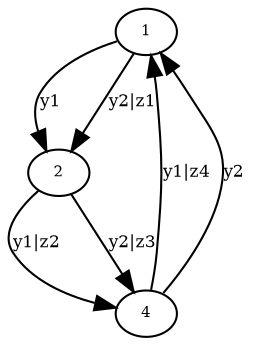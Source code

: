 digraph S2 {
"H2v1" [label="1",fontsize=7,width=.01,height=.01];
"H2v1" -> "H2v2" [label="y1",fontsize=8];
"H2v1" -> "H2v2" [label="y2|z1",fontsize=8];
"H2v2" [label="2",fontsize=7,width=.01,height=.01];
"H2v2" -> "H2v4" [label="y1|z2",fontsize=8];
"H2v2" -> "H2v4" [label="y2|z3",fontsize=8];
"H2v4" [label="4",fontsize=7,width=.01,height=.01];
"H2v4" -> "H2v1" [label="y1|z4",fontsize=8];
"H2v4" -> "H2v1" [label="y2",fontsize=8];}